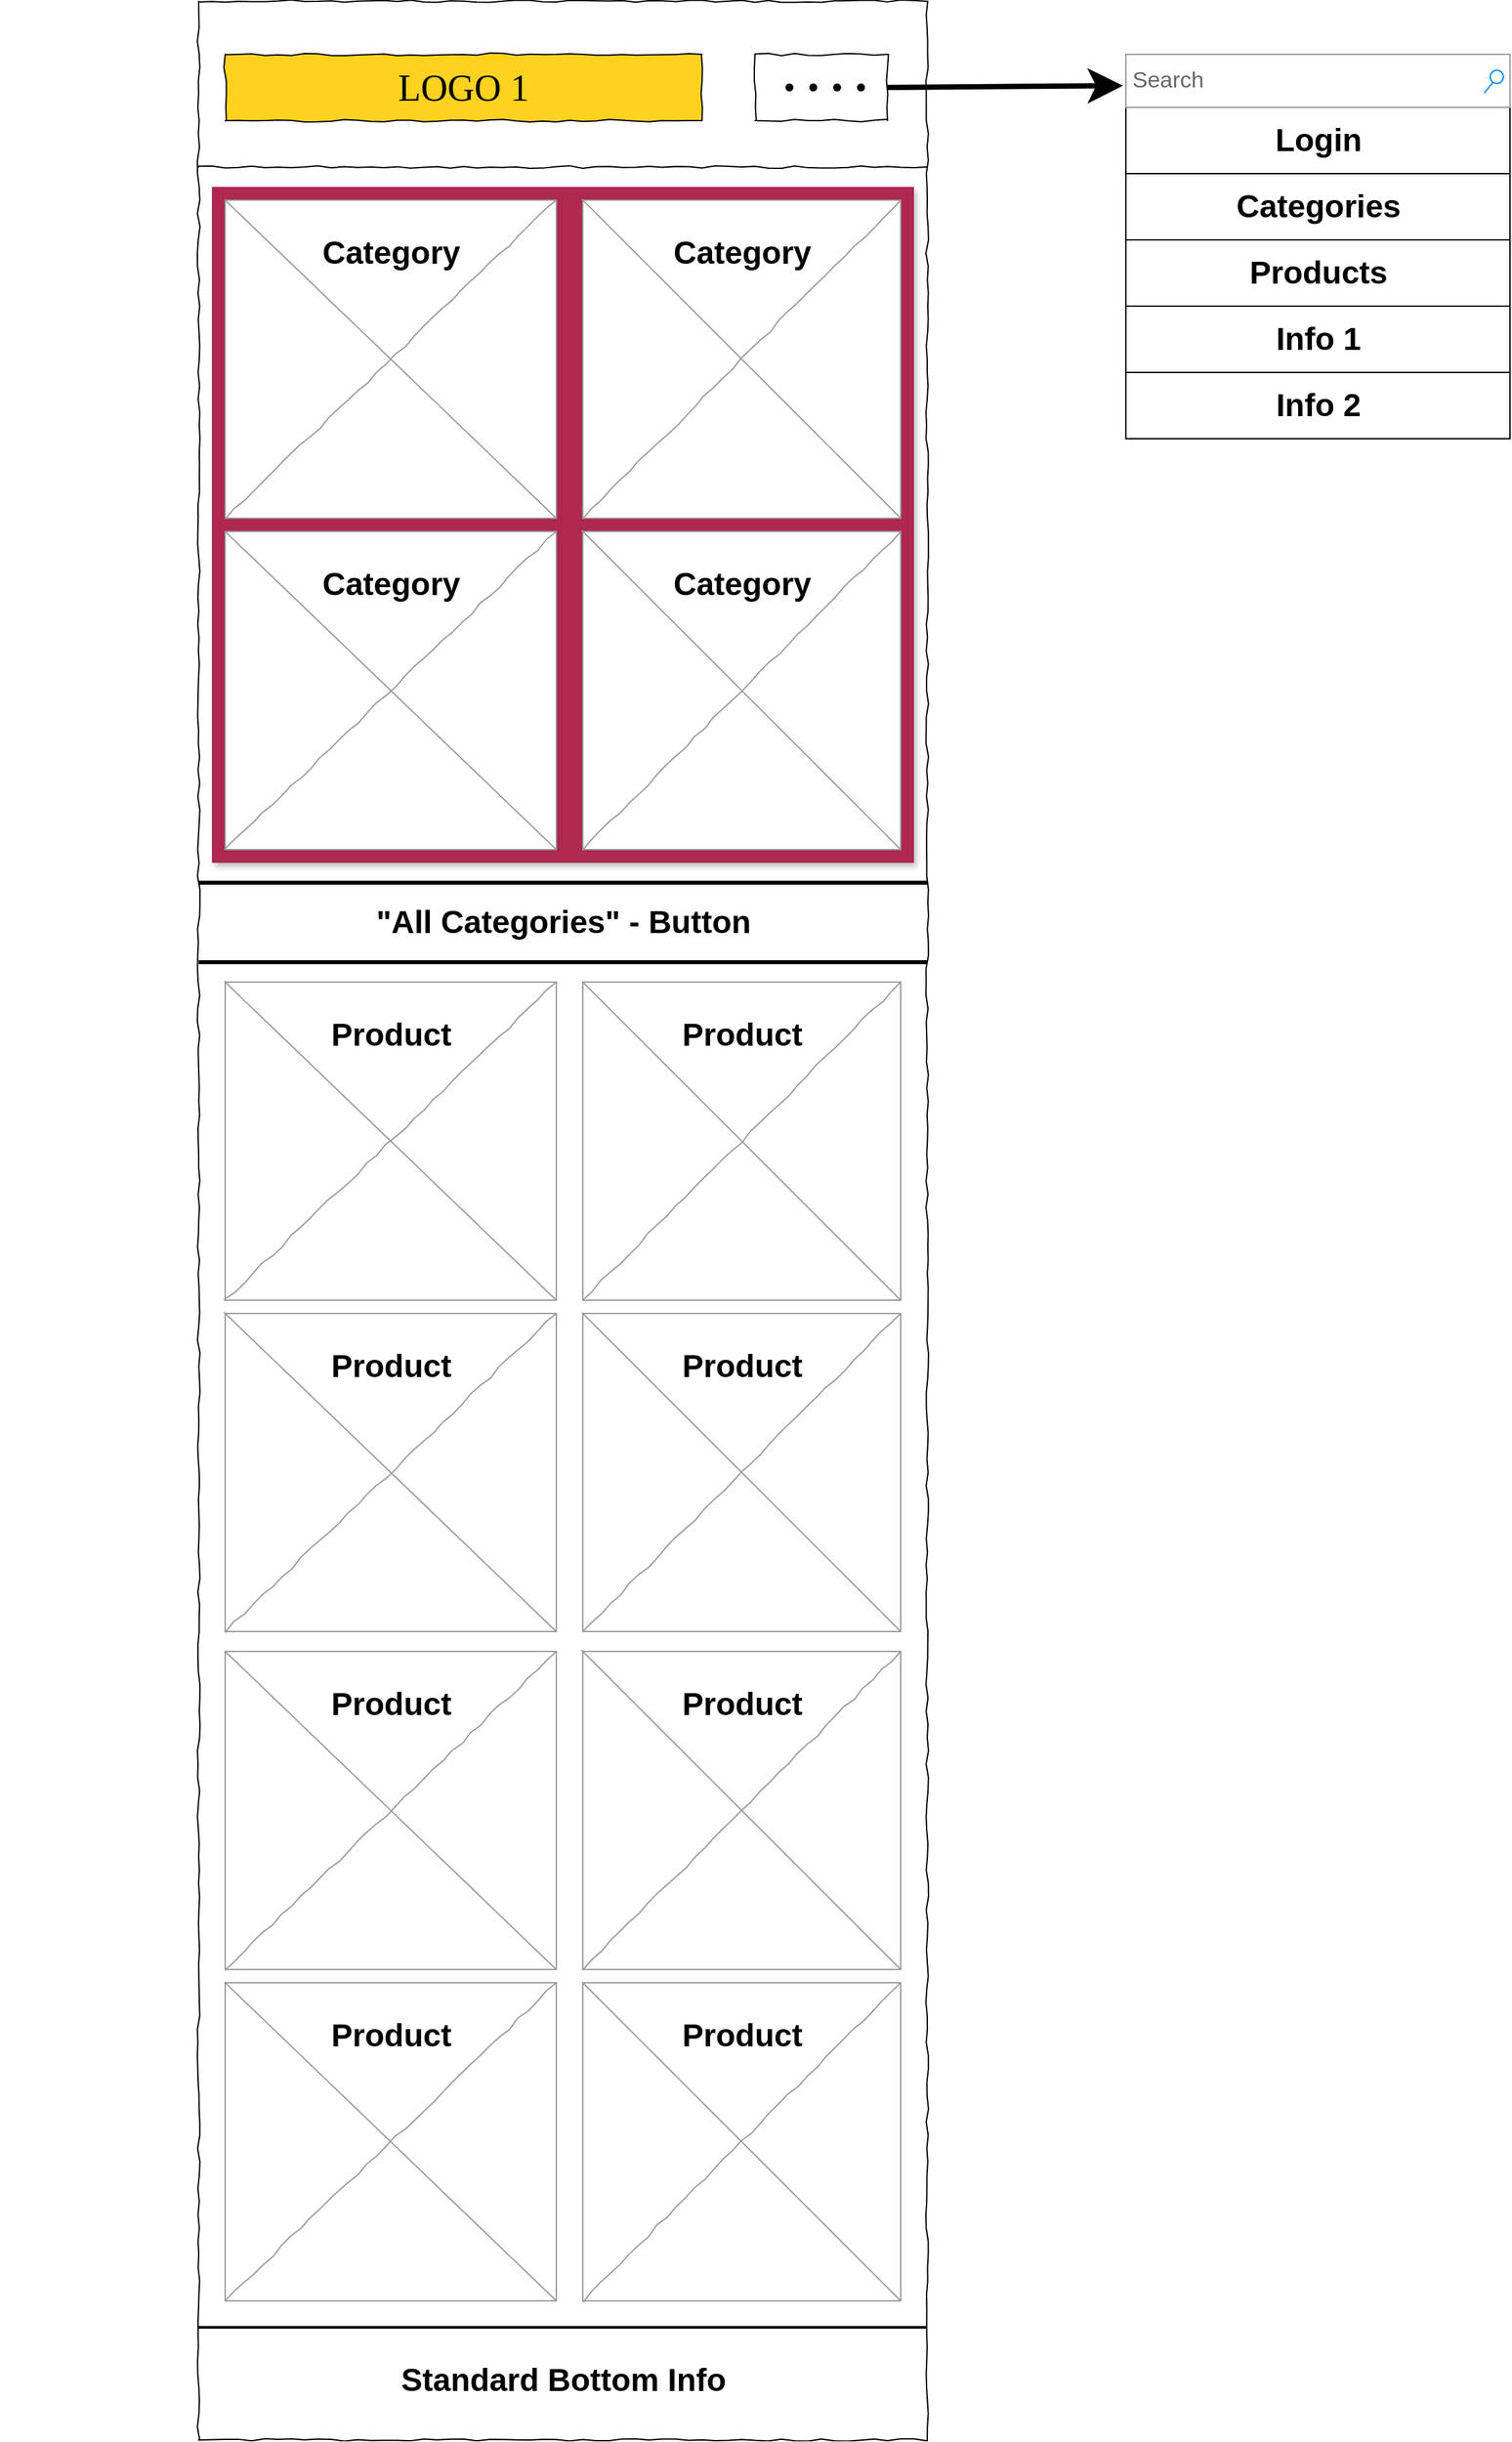 <mxfile version="19.0.1" type="device"><diagram name="Page-1" id="03018318-947c-dd8e-b7a3-06fadd420f32"><mxGraphModel dx="1989" dy="664" grid="1" gridSize="10" guides="1" tooltips="1" connect="1" arrows="1" fold="1" page="1" pageScale="1" pageWidth="1100" pageHeight="850" background="none" math="0" shadow="0"><root><mxCell id="0"/><mxCell id="1" parent="0"/><mxCell id="jv3uMxi8bOS1YG3A24rQ-35" value="" style="rounded=0;whiteSpace=wrap;html=1;shadow=0;hachureGap=4;fillColor=none;gradientColor=none;" vertex="1" parent="1"><mxGeometry x="720" y="300" width="290" height="50" as="geometry"/></mxCell><mxCell id="jv3uMxi8bOS1YG3A24rQ-34" value="" style="rounded=0;whiteSpace=wrap;html=1;shadow=0;hachureGap=4;fillColor=none;gradientColor=none;" vertex="1" parent="1"><mxGeometry x="720" y="250" width="290" height="50" as="geometry"/></mxCell><mxCell id="jv3uMxi8bOS1YG3A24rQ-33" value="" style="rounded=0;whiteSpace=wrap;html=1;shadow=0;hachureGap=4;fillColor=none;gradientColor=none;" vertex="1" parent="1"><mxGeometry x="720" y="200" width="290" height="50" as="geometry"/></mxCell><mxCell id="jv3uMxi8bOS1YG3A24rQ-32" value="" style="rounded=0;whiteSpace=wrap;html=1;shadow=0;hachureGap=4;fillColor=none;gradientColor=none;" vertex="1" parent="1"><mxGeometry x="720" y="150" width="290" height="50" as="geometry"/></mxCell><mxCell id="jv3uMxi8bOS1YG3A24rQ-31" value="" style="rounded=0;whiteSpace=wrap;html=1;shadow=0;hachureGap=4;fillColor=none;gradientColor=none;" vertex="1" parent="1"><mxGeometry x="720" y="100" width="290" height="50" as="geometry"/></mxCell><mxCell id="jv3uMxi8bOS1YG3A24rQ-25" value="" style="rounded=0;whiteSpace=wrap;html=1;shadow=0;hachureGap=4;fillColor=none;gradientColor=none;" vertex="1" parent="1"><mxGeometry x="720" y="60" width="290" height="290" as="geometry"/></mxCell><mxCell id="677b7b8949515195-1" value="" style="whiteSpace=wrap;html=1;rounded=0;shadow=0;labelBackgroundColor=none;strokeColor=#000000;strokeWidth=1;fillColor=none;fontFamily=Verdana;fontSize=12;fontColor=#000000;align=center;comic=1;" parent="1" vertex="1"><mxGeometry x="20" y="20" width="550" height="1840" as="geometry"/></mxCell><mxCell id="677b7b8949515195-2" value="LOGO 1" style="whiteSpace=wrap;html=1;rounded=0;shadow=0;labelBackgroundColor=none;strokeWidth=1;fontFamily=Verdana;fontSize=28;align=center;comic=1;fillColor=#ffd21f;" parent="1" vertex="1"><mxGeometry x="40" y="60" width="360" height="50" as="geometry"/></mxCell><mxCell id="677b7b8949515195-3" value="Search" style="strokeWidth=1;shadow=0;dashed=0;align=center;html=1;shape=mxgraph.mockup.forms.searchBox;strokeColor=#999999;mainText=;strokeColor2=#008cff;fontColor=#666666;fontSize=17;align=left;spacingLeft=3;rounded=0;labelBackgroundColor=none;comic=1;" parent="1" vertex="1"><mxGeometry x="720" y="60" width="290" height="40" as="geometry"/></mxCell><mxCell id="677b7b8949515195-9" value="" style="line;strokeWidth=1;html=1;rounded=0;shadow=0;labelBackgroundColor=none;fillColor=none;fontFamily=Verdana;fontSize=14;fontColor=#000000;align=center;comic=1;" parent="1" vertex="1"><mxGeometry x="20" y="140" width="550" height="10" as="geometry"/></mxCell><mxCell id="677b7b8949515195-10" value="" style="whiteSpace=wrap;html=1;rounded=0;shadow=0;labelBackgroundColor=none;strokeWidth=1;fillColor=none;fontFamily=Verdana;fontSize=12;align=center;comic=1;" parent="1" vertex="1"><mxGeometry x="440" y="60" width="100" height="50" as="geometry"/></mxCell><mxCell id="677b7b8949515195-16" value="" style="verticalLabelPosition=bottom;shadow=1;dashed=0;align=center;html=1;verticalAlign=top;strokeWidth=1;shape=mxgraph.mockup.graphics.simpleIcon;rounded=0;labelBackgroundColor=none;fontFamily=Verdana;fontSize=14;comic=1;strokeColor=none;gradientColor=none;fillColor=#ae2850;" parent="1" vertex="1"><mxGeometry x="30" y="160" width="530" height="510" as="geometry"/></mxCell><mxCell id="ZxWsJNwRRizNL6WotGqY-6" value="" style="verticalLabelPosition=bottom;shadow=0;dashed=0;align=center;html=1;verticalAlign=top;strokeWidth=1;shape=mxgraph.mockup.graphics.simpleIcon;strokeColor=#999999;rounded=0;labelBackgroundColor=none;fontFamily=Verdana;fontSize=14;fontColor=#000000;comic=1;" parent="1" vertex="1"><mxGeometry x="40" y="170" width="250" height="240" as="geometry"/></mxCell><mxCell id="ZxWsJNwRRizNL6WotGqY-7" value="" style="verticalLabelPosition=bottom;shadow=0;dashed=0;align=center;html=1;verticalAlign=top;strokeWidth=1;shape=mxgraph.mockup.graphics.simpleIcon;strokeColor=#999999;rounded=0;labelBackgroundColor=none;fontFamily=Verdana;fontSize=14;fontColor=#000000;comic=1;" parent="1" vertex="1"><mxGeometry x="310" y="170" width="240" height="240" as="geometry"/></mxCell><mxCell id="ZxWsJNwRRizNL6WotGqY-27" value="Category" style="text;strokeColor=none;fillColor=none;html=1;fontSize=24;fontStyle=1;verticalAlign=middle;align=center;" parent="1" vertex="1"><mxGeometry x="95" y="190" width="140" height="40" as="geometry"/></mxCell><mxCell id="ZxWsJNwRRizNL6WotGqY-28" value="Category" style="text;strokeColor=none;fillColor=none;html=1;fontSize=24;fontStyle=1;verticalAlign=middle;align=center;" parent="1" vertex="1"><mxGeometry x="360" y="190" width="140" height="40" as="geometry"/></mxCell><mxCell id="ZxWsJNwRRizNL6WotGqY-46" value="" style="line;strokeWidth=2;html=1;fillColor=#FF8000;" parent="1" vertex="1"><mxGeometry x="20" y="1770" width="550" height="10" as="geometry"/></mxCell><mxCell id="ZxWsJNwRRizNL6WotGqY-47" value="Standard Bottom Info" style="text;strokeColor=none;fillColor=none;html=1;fontSize=24;fontStyle=1;verticalAlign=middle;align=center;" parent="1" vertex="1"><mxGeometry x="-130" y="1770" width="850" height="90" as="geometry"/></mxCell><mxCell id="ZxWsJNwRRizNL6WotGqY-60" value="" style="verticalLabelPosition=bottom;shadow=0;dashed=0;align=center;html=1;verticalAlign=top;strokeWidth=1;shape=mxgraph.mockup.navigation.pageControl;fillColor=#000000;strokeColor=#000000;" parent="1" vertex="1"><mxGeometry x="463" y="75" width="60" height="20" as="geometry"/></mxCell><mxCell id="ZxWsJNwRRizNL6WotGqY-61" value="" style="line;strokeWidth=3;html=1;fillColor=#000000;" parent="1" vertex="1"><mxGeometry x="20" y="740" width="550" height="10" as="geometry"/></mxCell><mxCell id="jv3uMxi8bOS1YG3A24rQ-1" value="" style="verticalLabelPosition=bottom;shadow=0;dashed=0;align=center;html=1;verticalAlign=top;strokeWidth=1;shape=mxgraph.mockup.graphics.simpleIcon;strokeColor=#999999;rounded=0;labelBackgroundColor=none;fontFamily=Verdana;fontSize=14;fontColor=#000000;comic=1;" vertex="1" parent="1"><mxGeometry x="40" y="420" width="250" height="240" as="geometry"/></mxCell><mxCell id="jv3uMxi8bOS1YG3A24rQ-2" value="" style="verticalLabelPosition=bottom;shadow=0;dashed=0;align=center;html=1;verticalAlign=top;strokeWidth=1;shape=mxgraph.mockup.graphics.simpleIcon;strokeColor=#999999;rounded=0;labelBackgroundColor=none;fontFamily=Verdana;fontSize=14;fontColor=#000000;comic=1;" vertex="1" parent="1"><mxGeometry x="310" y="420" width="240" height="240" as="geometry"/></mxCell><mxCell id="jv3uMxi8bOS1YG3A24rQ-3" value="Category" style="text;strokeColor=none;fillColor=none;html=1;fontSize=24;fontStyle=1;verticalAlign=middle;align=center;" vertex="1" parent="1"><mxGeometry x="95" y="440" width="140" height="40" as="geometry"/></mxCell><mxCell id="jv3uMxi8bOS1YG3A24rQ-4" value="Category" style="text;strokeColor=none;fillColor=none;html=1;fontSize=24;fontStyle=1;verticalAlign=middle;align=center;" vertex="1" parent="1"><mxGeometry x="360" y="440" width="140" height="40" as="geometry"/></mxCell><mxCell id="jv3uMxi8bOS1YG3A24rQ-5" value="" style="line;strokeWidth=3;html=1;fillColor=#000000;" vertex="1" parent="1"><mxGeometry x="20" y="680" width="550" height="10" as="geometry"/></mxCell><mxCell id="jv3uMxi8bOS1YG3A24rQ-6" value="&quot;All Categories&quot; - Button" style="text;strokeColor=none;fillColor=none;html=1;fontSize=24;fontStyle=1;verticalAlign=middle;align=center;" vertex="1" parent="1"><mxGeometry x="-15" y="670" width="620" height="90" as="geometry"/></mxCell><mxCell id="jv3uMxi8bOS1YG3A24rQ-7" value="" style="verticalLabelPosition=bottom;shadow=0;dashed=0;align=center;html=1;verticalAlign=top;strokeWidth=1;shape=mxgraph.mockup.graphics.simpleIcon;strokeColor=#999999;rounded=0;labelBackgroundColor=none;fontFamily=Verdana;fontSize=14;fontColor=#000000;comic=1;" vertex="1" parent="1"><mxGeometry x="40" y="760" width="250" height="240" as="geometry"/></mxCell><mxCell id="jv3uMxi8bOS1YG3A24rQ-8" value="" style="verticalLabelPosition=bottom;shadow=0;dashed=0;align=center;html=1;verticalAlign=top;strokeWidth=1;shape=mxgraph.mockup.graphics.simpleIcon;strokeColor=#999999;rounded=0;labelBackgroundColor=none;fontFamily=Verdana;fontSize=14;fontColor=#000000;comic=1;" vertex="1" parent="1"><mxGeometry x="310" y="760" width="240" height="240" as="geometry"/></mxCell><mxCell id="jv3uMxi8bOS1YG3A24rQ-9" value="Product" style="text;strokeColor=none;fillColor=none;html=1;fontSize=24;fontStyle=1;verticalAlign=middle;align=center;" vertex="1" parent="1"><mxGeometry x="95" y="780" width="140" height="40" as="geometry"/></mxCell><mxCell id="jv3uMxi8bOS1YG3A24rQ-10" value="Product" style="text;strokeColor=none;fillColor=none;html=1;fontSize=24;fontStyle=1;verticalAlign=middle;align=center;" vertex="1" parent="1"><mxGeometry x="360" y="780" width="140" height="40" as="geometry"/></mxCell><mxCell id="jv3uMxi8bOS1YG3A24rQ-11" value="" style="verticalLabelPosition=bottom;shadow=0;dashed=0;align=center;html=1;verticalAlign=top;strokeWidth=1;shape=mxgraph.mockup.graphics.simpleIcon;strokeColor=#999999;rounded=0;labelBackgroundColor=none;fontFamily=Verdana;fontSize=14;fontColor=#000000;comic=1;" vertex="1" parent="1"><mxGeometry x="40" y="1010" width="250" height="240" as="geometry"/></mxCell><mxCell id="jv3uMxi8bOS1YG3A24rQ-12" value="" style="verticalLabelPosition=bottom;shadow=0;dashed=0;align=center;html=1;verticalAlign=top;strokeWidth=1;shape=mxgraph.mockup.graphics.simpleIcon;strokeColor=#999999;rounded=0;labelBackgroundColor=none;fontFamily=Verdana;fontSize=14;fontColor=#000000;comic=1;" vertex="1" parent="1"><mxGeometry x="310" y="1010" width="240" height="240" as="geometry"/></mxCell><mxCell id="jv3uMxi8bOS1YG3A24rQ-13" value="Product" style="text;strokeColor=none;fillColor=none;html=1;fontSize=24;fontStyle=1;verticalAlign=middle;align=center;" vertex="1" parent="1"><mxGeometry x="95" y="1030" width="140" height="40" as="geometry"/></mxCell><mxCell id="jv3uMxi8bOS1YG3A24rQ-14" value="Product" style="text;strokeColor=none;fillColor=none;html=1;fontSize=24;fontStyle=1;verticalAlign=middle;align=center;" vertex="1" parent="1"><mxGeometry x="360" y="1030" width="140" height="40" as="geometry"/></mxCell><mxCell id="jv3uMxi8bOS1YG3A24rQ-15" value="" style="verticalLabelPosition=bottom;shadow=0;dashed=0;align=center;html=1;verticalAlign=top;strokeWidth=1;shape=mxgraph.mockup.graphics.simpleIcon;strokeColor=#999999;rounded=0;labelBackgroundColor=none;fontFamily=Verdana;fontSize=14;fontColor=#000000;comic=1;" vertex="1" parent="1"><mxGeometry x="40" y="1265" width="250" height="240" as="geometry"/></mxCell><mxCell id="jv3uMxi8bOS1YG3A24rQ-16" value="" style="verticalLabelPosition=bottom;shadow=0;dashed=0;align=center;html=1;verticalAlign=top;strokeWidth=1;shape=mxgraph.mockup.graphics.simpleIcon;strokeColor=#999999;rounded=0;labelBackgroundColor=none;fontFamily=Verdana;fontSize=14;fontColor=#000000;comic=1;" vertex="1" parent="1"><mxGeometry x="310" y="1265" width="240" height="240" as="geometry"/></mxCell><mxCell id="jv3uMxi8bOS1YG3A24rQ-17" value="Product" style="text;strokeColor=none;fillColor=none;html=1;fontSize=24;fontStyle=1;verticalAlign=middle;align=center;" vertex="1" parent="1"><mxGeometry x="95" y="1285" width="140" height="40" as="geometry"/></mxCell><mxCell id="jv3uMxi8bOS1YG3A24rQ-18" value="Product" style="text;strokeColor=none;fillColor=none;html=1;fontSize=24;fontStyle=1;verticalAlign=middle;align=center;" vertex="1" parent="1"><mxGeometry x="360" y="1285" width="140" height="40" as="geometry"/></mxCell><mxCell id="jv3uMxi8bOS1YG3A24rQ-19" value="" style="verticalLabelPosition=bottom;shadow=0;dashed=0;align=center;html=1;verticalAlign=top;strokeWidth=1;shape=mxgraph.mockup.graphics.simpleIcon;strokeColor=#999999;rounded=0;labelBackgroundColor=none;fontFamily=Verdana;fontSize=14;fontColor=#000000;comic=1;" vertex="1" parent="1"><mxGeometry x="40" y="1515" width="250" height="240" as="geometry"/></mxCell><mxCell id="jv3uMxi8bOS1YG3A24rQ-20" value="" style="verticalLabelPosition=bottom;shadow=0;dashed=0;align=center;html=1;verticalAlign=top;strokeWidth=1;shape=mxgraph.mockup.graphics.simpleIcon;strokeColor=#999999;rounded=0;labelBackgroundColor=none;fontFamily=Verdana;fontSize=14;fontColor=#000000;comic=1;" vertex="1" parent="1"><mxGeometry x="310" y="1515" width="240" height="240" as="geometry"/></mxCell><mxCell id="jv3uMxi8bOS1YG3A24rQ-21" value="Product" style="text;strokeColor=none;fillColor=none;html=1;fontSize=24;fontStyle=1;verticalAlign=middle;align=center;" vertex="1" parent="1"><mxGeometry x="95" y="1535" width="140" height="40" as="geometry"/></mxCell><mxCell id="jv3uMxi8bOS1YG3A24rQ-22" value="Product" style="text;strokeColor=none;fillColor=none;html=1;fontSize=24;fontStyle=1;verticalAlign=middle;align=center;" vertex="1" parent="1"><mxGeometry x="360" y="1535" width="140" height="40" as="geometry"/></mxCell><mxCell id="jv3uMxi8bOS1YG3A24rQ-23" value="" style="endArrow=classic;html=1;rounded=0;startSize=14;endSize=14;sourcePerimeterSpacing=8;targetPerimeterSpacing=8;curved=1;exitX=1;exitY=0.5;exitDx=0;exitDy=0;strokeWidth=4;entryX=-0.008;entryY=0.069;entryDx=0;entryDy=0;entryPerimeter=0;" edge="1" parent="1" source="677b7b8949515195-10"><mxGeometry width="50" height="50" relative="1" as="geometry"><mxPoint x="630" y="370" as="sourcePoint"/><mxPoint x="717.76" y="83.635" as="targetPoint"/></mxGeometry></mxCell><mxCell id="jv3uMxi8bOS1YG3A24rQ-26" value="Categories" style="text;strokeColor=none;fillColor=none;html=1;fontSize=24;fontStyle=1;verticalAlign=middle;align=center;" vertex="1" parent="1"><mxGeometry x="795" y="155" width="140" height="40" as="geometry"/></mxCell><mxCell id="jv3uMxi8bOS1YG3A24rQ-27" value="Products" style="text;strokeColor=none;fillColor=none;html=1;fontSize=24;fontStyle=1;verticalAlign=middle;align=center;" vertex="1" parent="1"><mxGeometry x="795" y="205" width="140" height="40" as="geometry"/></mxCell><mxCell id="jv3uMxi8bOS1YG3A24rQ-28" value="Login" style="text;strokeColor=none;fillColor=none;html=1;fontSize=24;fontStyle=1;verticalAlign=middle;align=center;" vertex="1" parent="1"><mxGeometry x="795" y="105" width="140" height="40" as="geometry"/></mxCell><mxCell id="jv3uMxi8bOS1YG3A24rQ-29" value="Info 1" style="text;strokeColor=none;fillColor=none;html=1;fontSize=24;fontStyle=1;verticalAlign=middle;align=center;" vertex="1" parent="1"><mxGeometry x="795" y="255" width="140" height="40" as="geometry"/></mxCell><mxCell id="jv3uMxi8bOS1YG3A24rQ-30" value="Info 2" style="text;strokeColor=none;fillColor=none;html=1;fontSize=24;fontStyle=1;verticalAlign=middle;align=center;" vertex="1" parent="1"><mxGeometry x="795" y="305" width="140" height="40" as="geometry"/></mxCell></root></mxGraphModel></diagram></mxfile>